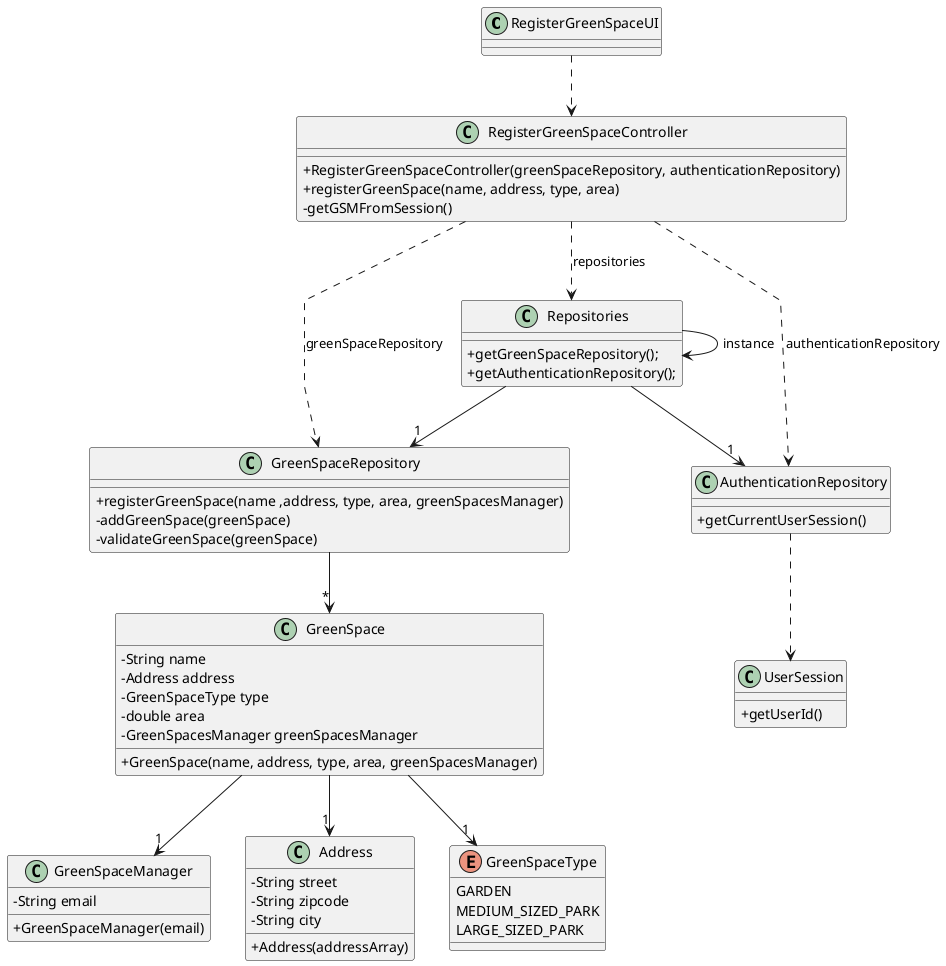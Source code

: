 @startuml
skinparam packageStyle rectangle
skinparam shadowing false
skinparam linetype polyline

skinparam classAttributeIconSize 0

'left to right direction

class RegisterGreenSpaceUI {
}

class RegisterGreenSpaceController {
    +RegisterGreenSpaceController(greenSpaceRepository, authenticationRepository)
    +registerGreenSpace(name, address, type, area)
    -getGSMFromSession()
}

class GreenSpaceRepository {
    +registerGreenSpace(name ,address, type, area, greenSpacesManager)
    -addGreenSpace(greenSpace)
    -validateGreenSpace(greenSpace)
}

class GreenSpace {
    -String name
    -Address address
    -GreenSpaceType type
    -double area
    -GreenSpacesManager greenSpacesManager
    +GreenSpace(name, address, type, area, greenSpacesManager)
}

class GreenSpaceManager{
    -String email
    +GreenSpaceManager(email)
}

class Address{
    -String street
    -String zipcode
    -String city
    +Address(addressArray)
}

enum GreenSpaceType{
    GARDEN
    MEDIUM_SIZED_PARK
    LARGE_SIZED_PARK
}

class Repositories{
    +getGreenSpaceRepository();
    +getAuthenticationRepository();
}

class AuthenticationRepository {
    +getCurrentUserSession()
}

class UserSession {
    +getUserId()
}


RegisterGreenSpaceUI ..> RegisterGreenSpaceController
RegisterGreenSpaceController ..> Repositories: repositories
RegisterGreenSpaceController ..> GreenSpaceRepository: greenSpaceRepository
RegisterGreenSpaceController ..> AuthenticationRepository: authenticationRepository
AuthenticationRepository ..> UserSession
Repositories --> Repositories: instance
Repositories --> "1" GreenSpaceRepository
Repositories --> "1" AuthenticationRepository
GreenSpaceRepository --> "*" GreenSpace
GreenSpace --> "1" GreenSpaceManager
GreenSpace --> "1" Address
GreenSpace --> "1" GreenSpaceType

@enduml